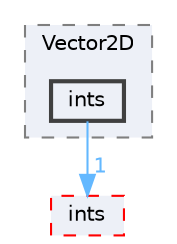 digraph "src/OpenFOAM/primitives/Vector2D/ints"
{
 // LATEX_PDF_SIZE
  bgcolor="transparent";
  edge [fontname=Helvetica,fontsize=10,labelfontname=Helvetica,labelfontsize=10];
  node [fontname=Helvetica,fontsize=10,shape=box,height=0.2,width=0.4];
  compound=true
  subgraph clusterdir_974ac155d7c04ce7d59446545c00b04b {
    graph [ bgcolor="#edf0f7", pencolor="grey50", label="Vector2D", fontname=Helvetica,fontsize=10 style="filled,dashed", URL="dir_974ac155d7c04ce7d59446545c00b04b.html",tooltip=""]
  dir_35bb99012f520cf8953b244fb8463297 [label="ints", fillcolor="#edf0f7", color="grey25", style="filled,bold", URL="dir_35bb99012f520cf8953b244fb8463297.html",tooltip=""];
  }
  dir_086c067a0e64eeb439d30ae0c44248d8 [label="ints", fillcolor="#edf0f7", color="red", style="filled,dashed", URL="dir_086c067a0e64eeb439d30ae0c44248d8.html",tooltip=""];
  dir_35bb99012f520cf8953b244fb8463297->dir_086c067a0e64eeb439d30ae0c44248d8 [headlabel="1", labeldistance=1.5 headhref="dir_001952_001949.html" href="dir_001952_001949.html" color="steelblue1" fontcolor="steelblue1"];
}
